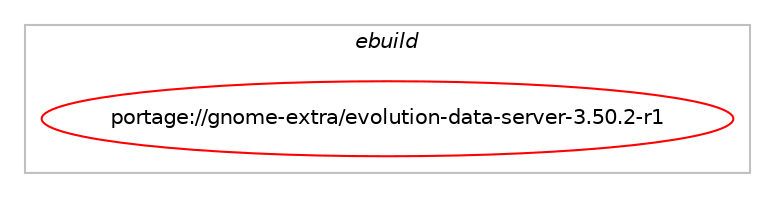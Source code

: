 digraph prolog {

# *************
# Graph options
# *************

newrank=true;
concentrate=true;
compound=true;
graph [rankdir=LR,fontname=Helvetica,fontsize=10,ranksep=1.5];#, ranksep=2.5, nodesep=0.2];
edge  [arrowhead=vee];
node  [fontname=Helvetica,fontsize=10];

# **********
# The ebuild
# **********

subgraph cluster_leftcol {
color=gray;
label=<<i>ebuild</i>>;
id [label="portage://gnome-extra/evolution-data-server-3.50.2-r1", color=red, width=4, href="../gnome-extra/evolution-data-server-3.50.2-r1.svg"];
}

# ****************
# The dependencies
# ****************

subgraph cluster_midcol {
color=gray;
label=<<i>dependencies</i>>;
subgraph cluster_compile {
fillcolor="#eeeeee";
style=filled;
label=<<i>compile</i>>;
# *** BEGIN UNKNOWN DEPENDENCY TYPE (TODO) ***
# id -> equal(use_conditional_group(positive,berkdb,portage://gnome-extra/evolution-data-server-3.50.2-r1,[package_dependency(portage://gnome-extra/evolution-data-server-3.50.2-r1,install,no,sys-libs,db,greaterequal,[4,,,4],any_same_slot,[])]))
# *** END UNKNOWN DEPENDENCY TYPE (TODO) ***

# *** BEGIN UNKNOWN DEPENDENCY TYPE (TODO) ***
# id -> equal(use_conditional_group(positive,gnome-online-accounts,portage://gnome-extra/evolution-data-server-3.50.2-r1,[package_dependency(portage://gnome-extra/evolution-data-server-3.50.2-r1,install,no,net-libs,gnome-online-accounts,greaterequal,[3.8,,,3.8],any_same_slot,[])]))
# *** END UNKNOWN DEPENDENCY TYPE (TODO) ***

# *** BEGIN UNKNOWN DEPENDENCY TYPE (TODO) ***
# id -> equal(use_conditional_group(positive,gtk,portage://gnome-extra/evolution-data-server-3.50.2-r1,[package_dependency(portage://gnome-extra/evolution-data-server-3.50.2-r1,install,no,x11-libs,gtk+,greaterequal,[3.20,,,3.20],[slot(3)],[]),package_dependency(portage://gnome-extra/evolution-data-server-3.50.2-r1,install,no,gui-libs,gtk,greaterequal,[4.4,,,4.4],[slot(4)],[]),package_dependency(portage://gnome-extra/evolution-data-server-3.50.2-r1,install,no,media-libs,libcanberra,greaterequal,[0.25,,,0.25],[],[use(enable(gtk3),none)]),use_conditional_group(positive,oauth-gtk3,portage://gnome-extra/evolution-data-server-3.50.2-r1,[package_dependency(portage://gnome-extra/evolution-data-server-3.50.2-r1,install,no,net-libs,webkit-gtk,greaterequal,[2.34.0,,,2.34.0],[slot(4.1)],[])]),use_conditional_group(positive,oauth-gtk4,portage://gnome-extra/evolution-data-server-3.50.2-r1,[package_dependency(portage://gnome-extra/evolution-data-server-3.50.2-r1,install,no,net-libs,webkit-gtk,greaterequal,[2.39.90,,,2.39.90],[slot(6)],[])])]))
# *** END UNKNOWN DEPENDENCY TYPE (TODO) ***

# *** BEGIN UNKNOWN DEPENDENCY TYPE (TODO) ***
# id -> equal(use_conditional_group(positive,introspection,portage://gnome-extra/evolution-data-server-3.50.2-r1,[package_dependency(portage://gnome-extra/evolution-data-server-3.50.2-r1,install,no,dev-libs,gobject-introspection,greaterequal,[0.9.12,,,0.9.12],any_same_slot,[])]))
# *** END UNKNOWN DEPENDENCY TYPE (TODO) ***

# *** BEGIN UNKNOWN DEPENDENCY TYPE (TODO) ***
# id -> equal(use_conditional_group(positive,kerberos,portage://gnome-extra/evolution-data-server-3.50.2-r1,[package_dependency(portage://gnome-extra/evolution-data-server-3.50.2-r1,install,no,virtual,krb5,none,[,,],any_same_slot,[])]))
# *** END UNKNOWN DEPENDENCY TYPE (TODO) ***

# *** BEGIN UNKNOWN DEPENDENCY TYPE (TODO) ***
# id -> equal(use_conditional_group(positive,ldap,portage://gnome-extra/evolution-data-server-3.50.2-r1,[package_dependency(portage://gnome-extra/evolution-data-server-3.50.2-r1,install,no,net-nds,openldap,greaterequal,[2,,,2],any_same_slot,[])]))
# *** END UNKNOWN DEPENDENCY TYPE (TODO) ***

# *** BEGIN UNKNOWN DEPENDENCY TYPE (TODO) ***
# id -> equal(use_conditional_group(positive,vala,portage://gnome-extra/evolution-data-server-3.50.2-r1,[any_of_group([package_dependency(portage://gnome-extra/evolution-data-server-3.50.2-r1,install,no,dev-lang,vala,none,[,,],[slot(0.56)],[])]),package_dependency(portage://gnome-extra/evolution-data-server-3.50.2-r1,install,no,net-libs,libsoup,greaterequal,[3.1.1,,,3.1.1],[slot(3.0)],[use(enable(vala),none)]),package_dependency(portage://gnome-extra/evolution-data-server-3.50.2-r1,install,no,dev-libs,libical,none,[,,],[],[use(enable(vala),none)])]))
# *** END UNKNOWN DEPENDENCY TYPE (TODO) ***

# *** BEGIN UNKNOWN DEPENDENCY TYPE (TODO) ***
# id -> equal(use_conditional_group(positive,weather,portage://gnome-extra/evolution-data-server-3.50.2-r1,[package_dependency(portage://gnome-extra/evolution-data-server-3.50.2-r1,install,no,dev-libs,libgweather,greaterequal,[4.2.0,,,4.2.0],[slot(4),equal],[])]))
# *** END UNKNOWN DEPENDENCY TYPE (TODO) ***

# *** BEGIN UNKNOWN DEPENDENCY TYPE (TODO) ***
# id -> equal(package_dependency(portage://gnome-extra/evolution-data-server-3.50.2-r1,install,no,app-crypt,libsecret,greaterequal,[0.5,,,0.5],[],[use(enable(crypt),none)]))
# *** END UNKNOWN DEPENDENCY TYPE (TODO) ***

# *** BEGIN UNKNOWN DEPENDENCY TYPE (TODO) ***
# id -> equal(package_dependency(portage://gnome-extra/evolution-data-server-3.50.2-r1,install,no,dev-db,sqlite,greaterequal,[3.7.17,,,3.7.17],[slot(3)],[]))
# *** END UNKNOWN DEPENDENCY TYPE (TODO) ***

# *** BEGIN UNKNOWN DEPENDENCY TYPE (TODO) ***
# id -> equal(package_dependency(portage://gnome-extra/evolution-data-server-3.50.2-r1,install,no,dev-libs,glib,greaterequal,[2.70,,,2.70],[slot(2)],[]))
# *** END UNKNOWN DEPENDENCY TYPE (TODO) ***

# *** BEGIN UNKNOWN DEPENDENCY TYPE (TODO) ***
# id -> equal(package_dependency(portage://gnome-extra/evolution-data-server-3.50.2-r1,install,no,dev-libs,icu,none,[,,],any_same_slot,[]))
# *** END UNKNOWN DEPENDENCY TYPE (TODO) ***

# *** BEGIN UNKNOWN DEPENDENCY TYPE (TODO) ***
# id -> equal(package_dependency(portage://gnome-extra/evolution-data-server-3.50.2-r1,install,no,dev-libs,json-glib,greaterequal,[1.0.4,,,1.0.4],[],[]))
# *** END UNKNOWN DEPENDENCY TYPE (TODO) ***

# *** BEGIN UNKNOWN DEPENDENCY TYPE (TODO) ***
# id -> equal(package_dependency(portage://gnome-extra/evolution-data-server-3.50.2-r1,install,no,dev-libs,libical,greaterequal,[3.0.8,,,3.0.8],any_same_slot,[use(enable(glib),none),use(optenable(introspection),none)]))
# *** END UNKNOWN DEPENDENCY TYPE (TODO) ***

# *** BEGIN UNKNOWN DEPENDENCY TYPE (TODO) ***
# id -> equal(package_dependency(portage://gnome-extra/evolution-data-server-3.50.2-r1,install,no,dev-libs,libxml2,greaterequal,[2,,,2],[],[]))
# *** END UNKNOWN DEPENDENCY TYPE (TODO) ***

# *** BEGIN UNKNOWN DEPENDENCY TYPE (TODO) ***
# id -> equal(package_dependency(portage://gnome-extra/evolution-data-server-3.50.2-r1,install,no,dev-libs,nspr,greaterequal,[4.4,,,4.4],[],[]))
# *** END UNKNOWN DEPENDENCY TYPE (TODO) ***

# *** BEGIN UNKNOWN DEPENDENCY TYPE (TODO) ***
# id -> equal(package_dependency(portage://gnome-extra/evolution-data-server-3.50.2-r1,install,no,dev-libs,nss,greaterequal,[3.9,,,3.9],[],[]))
# *** END UNKNOWN DEPENDENCY TYPE (TODO) ***

# *** BEGIN UNKNOWN DEPENDENCY TYPE (TODO) ***
# id -> equal(package_dependency(portage://gnome-extra/evolution-data-server-3.50.2-r1,install,no,net-libs,libsoup,greaterequal,[3.1.1,,,3.1.1],[slot(3.0)],[]))
# *** END UNKNOWN DEPENDENCY TYPE (TODO) ***

# *** BEGIN UNKNOWN DEPENDENCY TYPE (TODO) ***
# id -> equal(package_dependency(portage://gnome-extra/evolution-data-server-3.50.2-r1,install,no,sys-libs,zlib,none,[,,],any_same_slot,[]))
# *** END UNKNOWN DEPENDENCY TYPE (TODO) ***

# *** BEGIN UNKNOWN DEPENDENCY TYPE (TODO) ***
# id -> equal(package_dependency(portage://gnome-extra/evolution-data-server-3.50.2-r1,install,no,virtual,libiconv,none,[,,],[],[]))
# *** END UNKNOWN DEPENDENCY TYPE (TODO) ***

}
subgraph cluster_compileandrun {
fillcolor="#eeeeee";
style=filled;
label=<<i>compile and run</i>>;
}
subgraph cluster_run {
fillcolor="#eeeeee";
style=filled;
label=<<i>run</i>>;
# *** BEGIN UNKNOWN DEPENDENCY TYPE (TODO) ***
# id -> equal(use_conditional_group(positive,berkdb,portage://gnome-extra/evolution-data-server-3.50.2-r1,[package_dependency(portage://gnome-extra/evolution-data-server-3.50.2-r1,run,no,sys-libs,db,greaterequal,[4,,,4],any_same_slot,[])]))
# *** END UNKNOWN DEPENDENCY TYPE (TODO) ***

# *** BEGIN UNKNOWN DEPENDENCY TYPE (TODO) ***
# id -> equal(use_conditional_group(positive,gnome-online-accounts,portage://gnome-extra/evolution-data-server-3.50.2-r1,[package_dependency(portage://gnome-extra/evolution-data-server-3.50.2-r1,run,no,net-libs,gnome-online-accounts,greaterequal,[3.8,,,3.8],any_same_slot,[])]))
# *** END UNKNOWN DEPENDENCY TYPE (TODO) ***

# *** BEGIN UNKNOWN DEPENDENCY TYPE (TODO) ***
# id -> equal(use_conditional_group(positive,gtk,portage://gnome-extra/evolution-data-server-3.50.2-r1,[package_dependency(portage://gnome-extra/evolution-data-server-3.50.2-r1,run,no,x11-libs,gtk+,greaterequal,[3.20,,,3.20],[slot(3)],[]),package_dependency(portage://gnome-extra/evolution-data-server-3.50.2-r1,run,no,gui-libs,gtk,greaterequal,[4.4,,,4.4],[slot(4)],[]),package_dependency(portage://gnome-extra/evolution-data-server-3.50.2-r1,run,no,media-libs,libcanberra,greaterequal,[0.25,,,0.25],[],[use(enable(gtk3),none)]),use_conditional_group(positive,oauth-gtk3,portage://gnome-extra/evolution-data-server-3.50.2-r1,[package_dependency(portage://gnome-extra/evolution-data-server-3.50.2-r1,run,no,net-libs,webkit-gtk,greaterequal,[2.34.0,,,2.34.0],[slot(4.1)],[])]),use_conditional_group(positive,oauth-gtk4,portage://gnome-extra/evolution-data-server-3.50.2-r1,[package_dependency(portage://gnome-extra/evolution-data-server-3.50.2-r1,run,no,net-libs,webkit-gtk,greaterequal,[2.39.90,,,2.39.90],[slot(6)],[])])]))
# *** END UNKNOWN DEPENDENCY TYPE (TODO) ***

# *** BEGIN UNKNOWN DEPENDENCY TYPE (TODO) ***
# id -> equal(use_conditional_group(positive,introspection,portage://gnome-extra/evolution-data-server-3.50.2-r1,[package_dependency(portage://gnome-extra/evolution-data-server-3.50.2-r1,run,no,dev-libs,gobject-introspection,greaterequal,[0.9.12,,,0.9.12],any_same_slot,[])]))
# *** END UNKNOWN DEPENDENCY TYPE (TODO) ***

# *** BEGIN UNKNOWN DEPENDENCY TYPE (TODO) ***
# id -> equal(use_conditional_group(positive,kerberos,portage://gnome-extra/evolution-data-server-3.50.2-r1,[package_dependency(portage://gnome-extra/evolution-data-server-3.50.2-r1,run,no,virtual,krb5,none,[,,],any_same_slot,[])]))
# *** END UNKNOWN DEPENDENCY TYPE (TODO) ***

# *** BEGIN UNKNOWN DEPENDENCY TYPE (TODO) ***
# id -> equal(use_conditional_group(positive,ldap,portage://gnome-extra/evolution-data-server-3.50.2-r1,[package_dependency(portage://gnome-extra/evolution-data-server-3.50.2-r1,run,no,net-nds,openldap,greaterequal,[2,,,2],any_same_slot,[])]))
# *** END UNKNOWN DEPENDENCY TYPE (TODO) ***

# *** BEGIN UNKNOWN DEPENDENCY TYPE (TODO) ***
# id -> equal(use_conditional_group(positive,weather,portage://gnome-extra/evolution-data-server-3.50.2-r1,[package_dependency(portage://gnome-extra/evolution-data-server-3.50.2-r1,run,no,dev-libs,libgweather,greaterequal,[4.2.0,,,4.2.0],[slot(4),equal],[])]))
# *** END UNKNOWN DEPENDENCY TYPE (TODO) ***

# *** BEGIN UNKNOWN DEPENDENCY TYPE (TODO) ***
# id -> equal(package_dependency(portage://gnome-extra/evolution-data-server-3.50.2-r1,run,no,app-crypt,libsecret,greaterequal,[0.5,,,0.5],[],[use(enable(crypt),none)]))
# *** END UNKNOWN DEPENDENCY TYPE (TODO) ***

# *** BEGIN UNKNOWN DEPENDENCY TYPE (TODO) ***
# id -> equal(package_dependency(portage://gnome-extra/evolution-data-server-3.50.2-r1,run,no,dev-db,sqlite,greaterequal,[3.7.17,,,3.7.17],[slot(3)],[]))
# *** END UNKNOWN DEPENDENCY TYPE (TODO) ***

# *** BEGIN UNKNOWN DEPENDENCY TYPE (TODO) ***
# id -> equal(package_dependency(portage://gnome-extra/evolution-data-server-3.50.2-r1,run,no,dev-libs,glib,greaterequal,[2.70,,,2.70],[slot(2)],[]))
# *** END UNKNOWN DEPENDENCY TYPE (TODO) ***

# *** BEGIN UNKNOWN DEPENDENCY TYPE (TODO) ***
# id -> equal(package_dependency(portage://gnome-extra/evolution-data-server-3.50.2-r1,run,no,dev-libs,icu,none,[,,],any_same_slot,[]))
# *** END UNKNOWN DEPENDENCY TYPE (TODO) ***

# *** BEGIN UNKNOWN DEPENDENCY TYPE (TODO) ***
# id -> equal(package_dependency(portage://gnome-extra/evolution-data-server-3.50.2-r1,run,no,dev-libs,json-glib,greaterequal,[1.0.4,,,1.0.4],[],[]))
# *** END UNKNOWN DEPENDENCY TYPE (TODO) ***

# *** BEGIN UNKNOWN DEPENDENCY TYPE (TODO) ***
# id -> equal(package_dependency(portage://gnome-extra/evolution-data-server-3.50.2-r1,run,no,dev-libs,libical,greaterequal,[3.0.8,,,3.0.8],any_same_slot,[use(enable(glib),none),use(optenable(introspection),none)]))
# *** END UNKNOWN DEPENDENCY TYPE (TODO) ***

# *** BEGIN UNKNOWN DEPENDENCY TYPE (TODO) ***
# id -> equal(package_dependency(portage://gnome-extra/evolution-data-server-3.50.2-r1,run,no,dev-libs,libxml2,greaterequal,[2,,,2],[],[]))
# *** END UNKNOWN DEPENDENCY TYPE (TODO) ***

# *** BEGIN UNKNOWN DEPENDENCY TYPE (TODO) ***
# id -> equal(package_dependency(portage://gnome-extra/evolution-data-server-3.50.2-r1,run,no,dev-libs,nspr,greaterequal,[4.4,,,4.4],[],[]))
# *** END UNKNOWN DEPENDENCY TYPE (TODO) ***

# *** BEGIN UNKNOWN DEPENDENCY TYPE (TODO) ***
# id -> equal(package_dependency(portage://gnome-extra/evolution-data-server-3.50.2-r1,run,no,dev-libs,nss,greaterequal,[3.9,,,3.9],[],[]))
# *** END UNKNOWN DEPENDENCY TYPE (TODO) ***

# *** BEGIN UNKNOWN DEPENDENCY TYPE (TODO) ***
# id -> equal(package_dependency(portage://gnome-extra/evolution-data-server-3.50.2-r1,run,no,net-libs,libsoup,greaterequal,[3.1.1,,,3.1.1],[slot(3.0)],[]))
# *** END UNKNOWN DEPENDENCY TYPE (TODO) ***

# *** BEGIN UNKNOWN DEPENDENCY TYPE (TODO) ***
# id -> equal(package_dependency(portage://gnome-extra/evolution-data-server-3.50.2-r1,run,no,sys-libs,zlib,none,[,,],any_same_slot,[]))
# *** END UNKNOWN DEPENDENCY TYPE (TODO) ***

# *** BEGIN UNKNOWN DEPENDENCY TYPE (TODO) ***
# id -> equal(package_dependency(portage://gnome-extra/evolution-data-server-3.50.2-r1,run,no,virtual,libiconv,none,[,,],[],[]))
# *** END UNKNOWN DEPENDENCY TYPE (TODO) ***

}
}

# **************
# The candidates
# **************

subgraph cluster_choices {
rank=same;
color=gray;
label=<<i>candidates</i>>;

}

}
